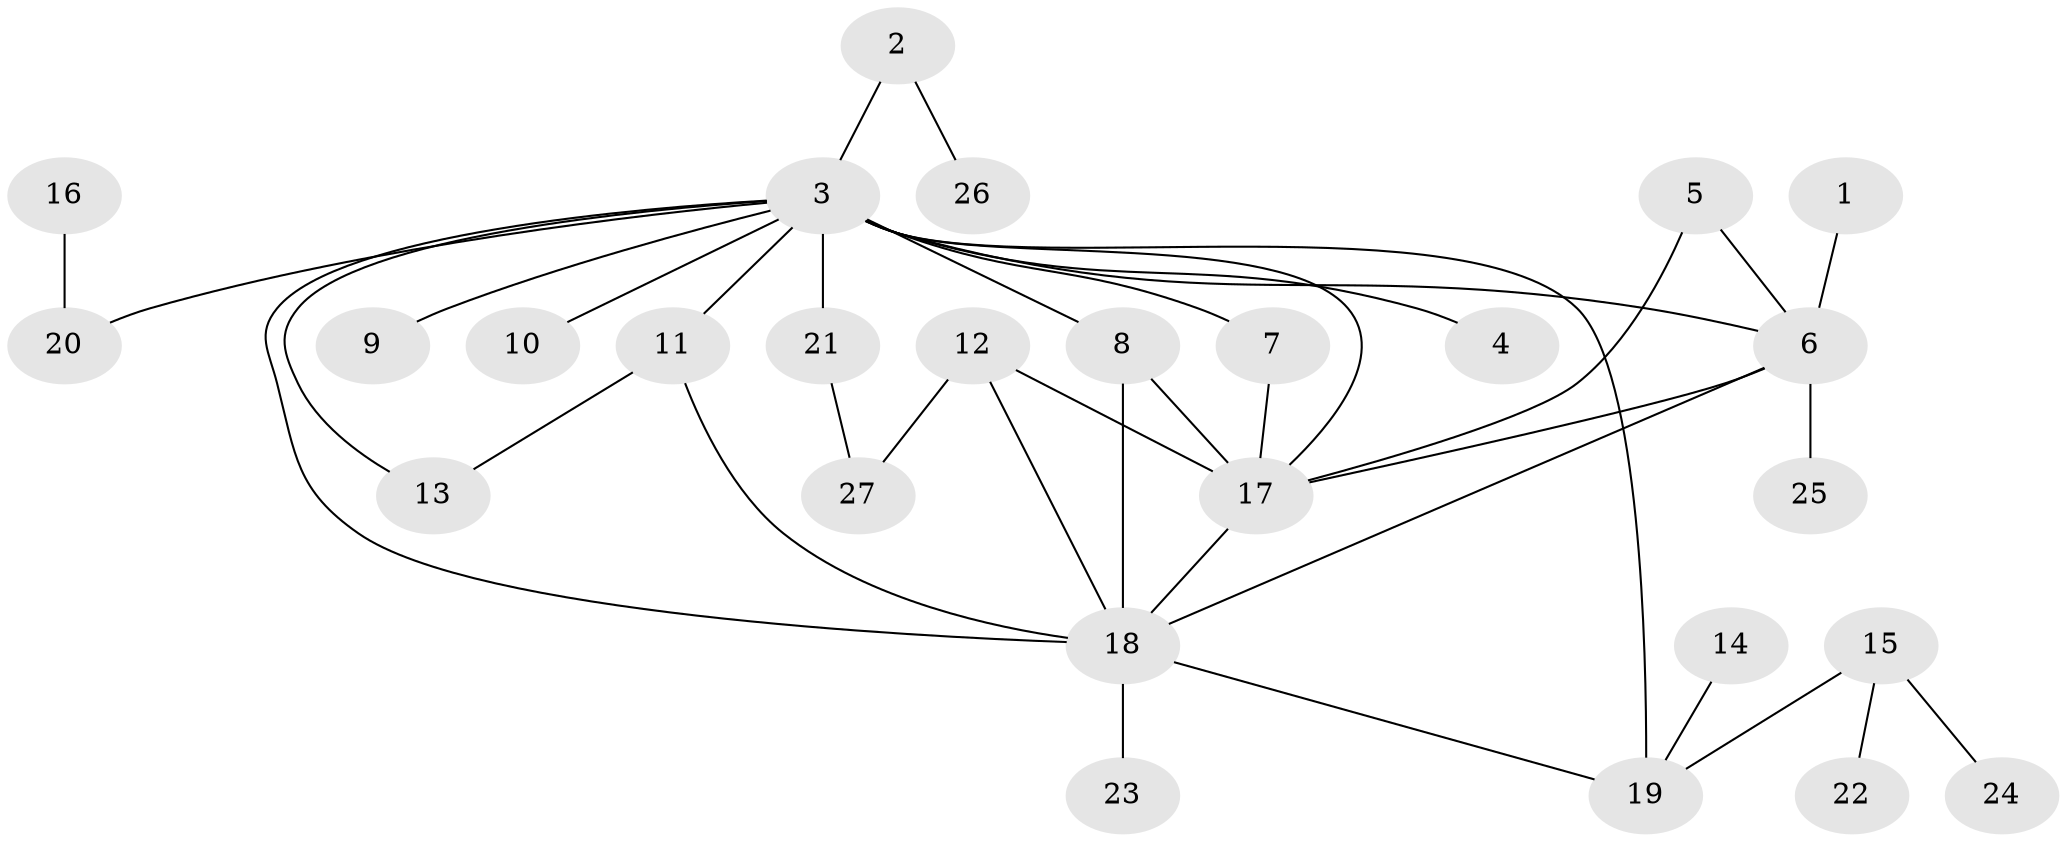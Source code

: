 // original degree distribution, {9: 0.029850746268656716, 12: 0.014925373134328358, 25: 0.014925373134328358, 5: 0.04477611940298507, 4: 0.04477611940298507, 3: 0.07462686567164178, 1: 0.4626865671641791, 2: 0.2835820895522388, 8: 0.029850746268656716}
// Generated by graph-tools (version 1.1) at 2025/36/03/04/25 23:36:56]
// undirected, 27 vertices, 38 edges
graph export_dot {
  node [color=gray90,style=filled];
  1;
  2;
  3;
  4;
  5;
  6;
  7;
  8;
  9;
  10;
  11;
  12;
  13;
  14;
  15;
  16;
  17;
  18;
  19;
  20;
  21;
  22;
  23;
  24;
  25;
  26;
  27;
  1 -- 6 [weight=1.0];
  2 -- 3 [weight=1.0];
  2 -- 26 [weight=1.0];
  3 -- 4 [weight=1.0];
  3 -- 6 [weight=1.0];
  3 -- 7 [weight=1.0];
  3 -- 8 [weight=2.0];
  3 -- 9 [weight=1.0];
  3 -- 10 [weight=1.0];
  3 -- 11 [weight=1.0];
  3 -- 13 [weight=1.0];
  3 -- 17 [weight=1.0];
  3 -- 18 [weight=1.0];
  3 -- 19 [weight=1.0];
  3 -- 20 [weight=1.0];
  3 -- 21 [weight=2.0];
  5 -- 6 [weight=1.0];
  5 -- 17 [weight=1.0];
  6 -- 17 [weight=1.0];
  6 -- 18 [weight=2.0];
  6 -- 25 [weight=1.0];
  7 -- 17 [weight=1.0];
  8 -- 17 [weight=1.0];
  8 -- 18 [weight=2.0];
  11 -- 13 [weight=1.0];
  11 -- 18 [weight=1.0];
  12 -- 17 [weight=2.0];
  12 -- 18 [weight=1.0];
  12 -- 27 [weight=1.0];
  14 -- 19 [weight=1.0];
  15 -- 19 [weight=1.0];
  15 -- 22 [weight=1.0];
  15 -- 24 [weight=1.0];
  16 -- 20 [weight=1.0];
  17 -- 18 [weight=1.0];
  18 -- 19 [weight=1.0];
  18 -- 23 [weight=1.0];
  21 -- 27 [weight=1.0];
}
